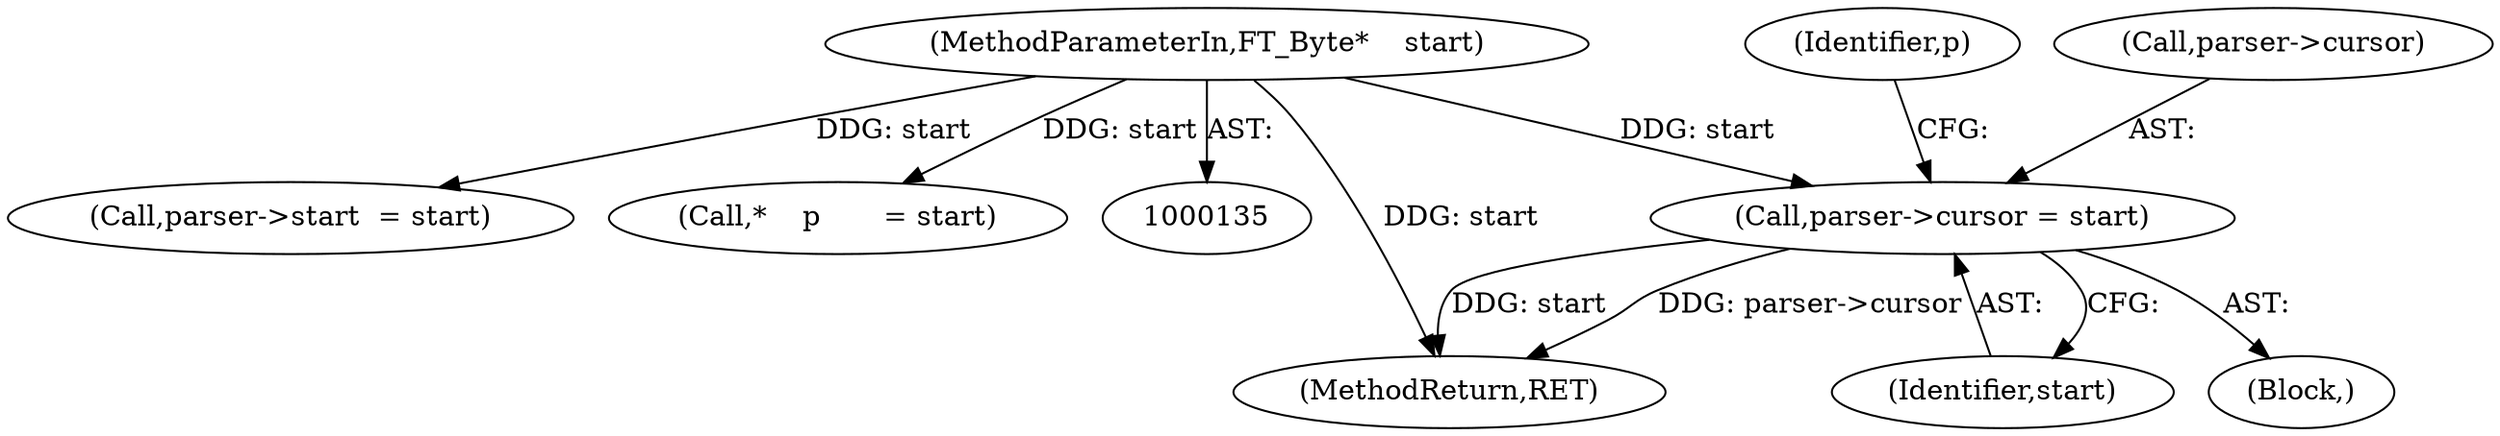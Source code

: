 digraph "0_savannah_beecf80a6deecbaf5d264d4f864451bde4fe98b8@pointer" {
"1000173" [label="(Call,parser->cursor = start)"];
"1000137" [label="(MethodParameterIn,FT_Byte*    start)"];
"1000137" [label="(MethodParameterIn,FT_Byte*    start)"];
"1000180" [label="(Identifier,p)"];
"1000177" [label="(Identifier,start)"];
"1001026" [label="(MethodReturn,RET)"];
"1000139" [label="(Block,)"];
"1000174" [label="(Call,parser->cursor)"];
"1000163" [label="(Call,parser->start  = start)"];
"1000141" [label="(Call,*    p       = start)"];
"1000173" [label="(Call,parser->cursor = start)"];
"1000173" -> "1000139"  [label="AST: "];
"1000173" -> "1000177"  [label="CFG: "];
"1000174" -> "1000173"  [label="AST: "];
"1000177" -> "1000173"  [label="AST: "];
"1000180" -> "1000173"  [label="CFG: "];
"1000173" -> "1001026"  [label="DDG: start"];
"1000173" -> "1001026"  [label="DDG: parser->cursor"];
"1000137" -> "1000173"  [label="DDG: start"];
"1000137" -> "1000135"  [label="AST: "];
"1000137" -> "1001026"  [label="DDG: start"];
"1000137" -> "1000141"  [label="DDG: start"];
"1000137" -> "1000163"  [label="DDG: start"];
}
